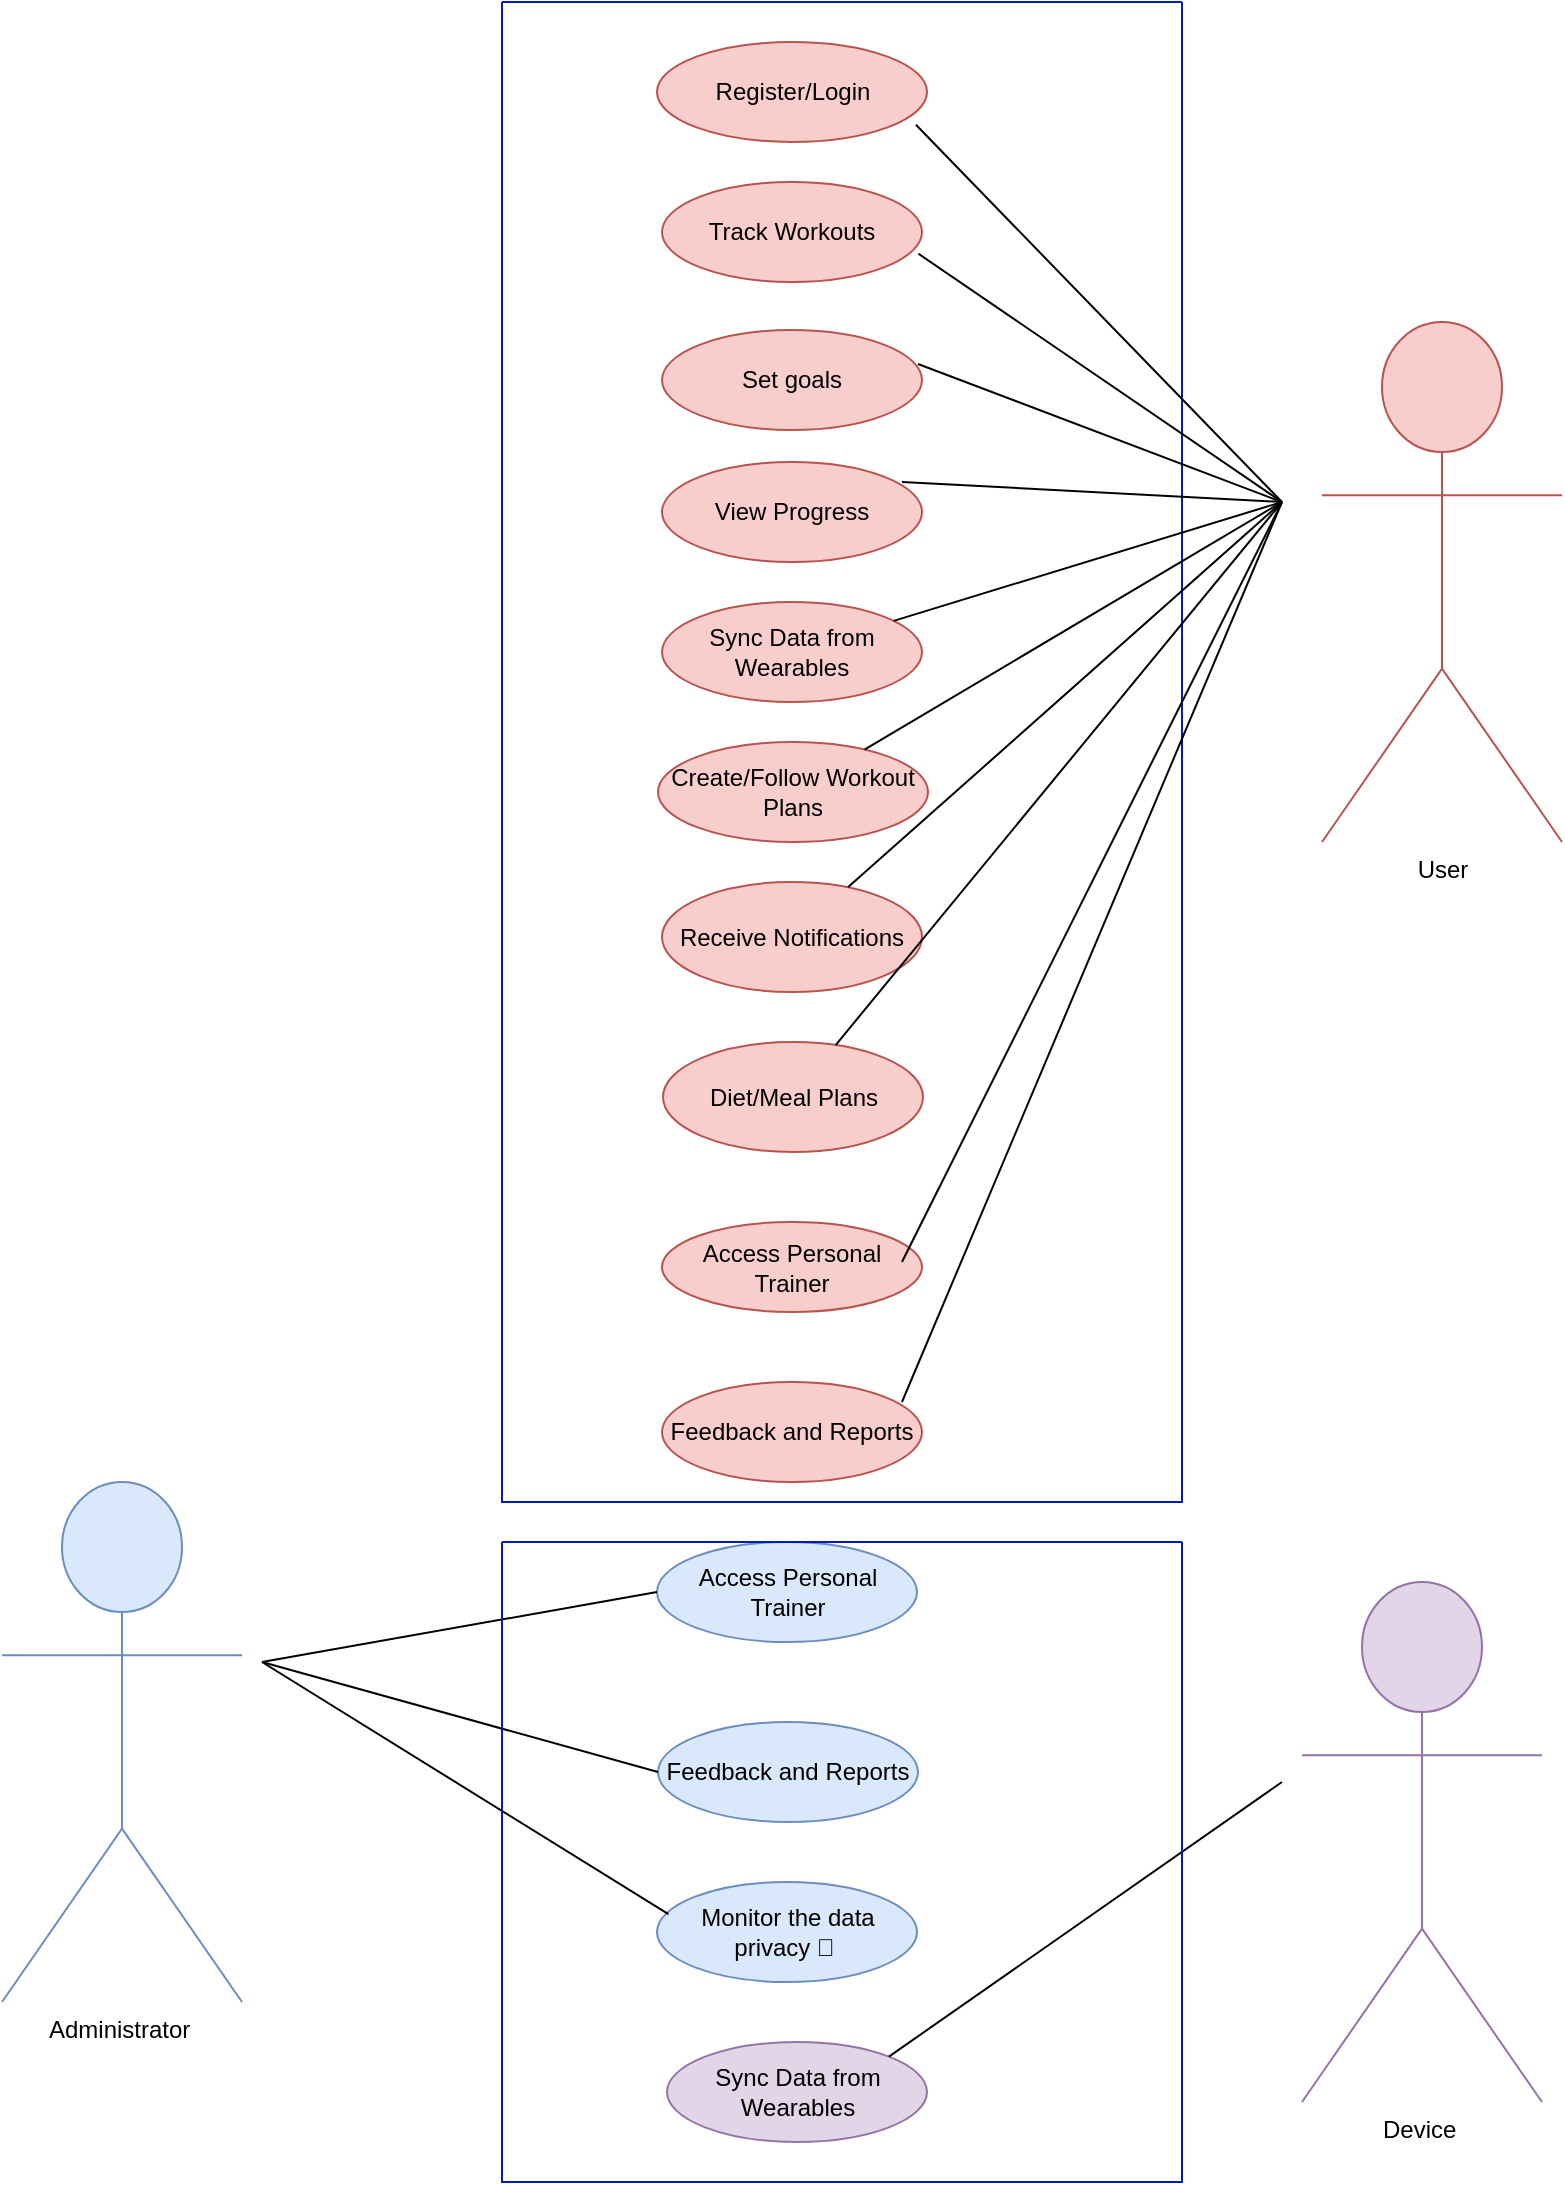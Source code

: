 <mxfile version="24.7.17" pages="2">
  <diagram name="Page-1" id="DCNtxTeog5cygdIcJVZW">
    <mxGraphModel dx="1222" dy="628" grid="1" gridSize="10" guides="1" tooltips="1" connect="1" arrows="1" fold="1" page="1" pageScale="1" pageWidth="850" pageHeight="1100" math="0" shadow="0">
      <root>
        <mxCell id="0" />
        <mxCell id="1" parent="0" />
        <mxCell id="I_56bxetgjxXbQlA3_zJ-5" value="" style="swimlane;startSize=0;fillColor=#0050ef;fontColor=#ffffff;strokeColor=#001DBC;" parent="1" vertex="1">
          <mxGeometry x="280" y="10" width="340" height="750" as="geometry" />
        </mxCell>
        <mxCell id="I_56bxetgjxXbQlA3_zJ-7" value="Register&lt;span class=&quot;hljs-operator&quot;&gt;/&lt;/span&gt;Login" style="ellipse;whiteSpace=wrap;html=1;fillColor=#f8cecc;strokeColor=#b85450;" parent="I_56bxetgjxXbQlA3_zJ-5" vertex="1">
          <mxGeometry x="77.5" y="20" width="135" height="50" as="geometry" />
        </mxCell>
        <mxCell id="I_56bxetgjxXbQlA3_zJ-8" value="Track Workouts" style="ellipse;whiteSpace=wrap;html=1;fillColor=#f8cecc;strokeColor=#b85450;" parent="I_56bxetgjxXbQlA3_zJ-5" vertex="1">
          <mxGeometry x="80" y="90" width="130" height="50" as="geometry" />
        </mxCell>
        <mxCell id="I_56bxetgjxXbQlA3_zJ-9" value=" Set goals" style="ellipse;whiteSpace=wrap;html=1;fillColor=#f8cecc;strokeColor=#b85450;" parent="I_56bxetgjxXbQlA3_zJ-5" vertex="1">
          <mxGeometry x="80" y="164" width="130" height="50" as="geometry" />
        </mxCell>
        <mxCell id="I_56bxetgjxXbQlA3_zJ-10" value="&lt;span class=&quot;hljs-keyword&quot;&gt;View&lt;/span&gt; Progress" style="ellipse;whiteSpace=wrap;html=1;fillColor=#f8cecc;strokeColor=#b85450;" parent="I_56bxetgjxXbQlA3_zJ-5" vertex="1">
          <mxGeometry x="80" y="230" width="130" height="50" as="geometry" />
        </mxCell>
        <mxCell id="I_56bxetgjxXbQlA3_zJ-11" value="&lt;span class=&quot;hljs-keyword&quot;&gt;Create&lt;/span&gt;&lt;span class=&quot;hljs-operator&quot;&gt;/&lt;/span&gt;Follow Workout Plans" style="ellipse;whiteSpace=wrap;html=1;fillColor=#f8cecc;strokeColor=#b85450;" parent="I_56bxetgjxXbQlA3_zJ-5" vertex="1">
          <mxGeometry x="78" y="370" width="135" height="50" as="geometry" />
        </mxCell>
        <mxCell id="I_56bxetgjxXbQlA3_zJ-12" value="Receive Notifications" style="ellipse;whiteSpace=wrap;html=1;fillColor=#f8cecc;strokeColor=#b85450;" parent="I_56bxetgjxXbQlA3_zJ-5" vertex="1">
          <mxGeometry x="80" y="440" width="130" height="55" as="geometry" />
        </mxCell>
        <mxCell id="I_56bxetgjxXbQlA3_zJ-13" value="Diet&lt;span class=&quot;hljs-operator&quot;&gt;/&lt;/span&gt;Meal Plans" style="ellipse;whiteSpace=wrap;html=1;fillColor=#f8cecc;strokeColor=#b85450;" parent="I_56bxetgjxXbQlA3_zJ-5" vertex="1">
          <mxGeometry x="80.5" y="520" width="130" height="55" as="geometry" />
        </mxCell>
        <mxCell id="I_56bxetgjxXbQlA3_zJ-14" value="Access Personal Trainer" style="ellipse;whiteSpace=wrap;html=1;fillColor=#f8cecc;strokeColor=#b85450;" parent="I_56bxetgjxXbQlA3_zJ-5" vertex="1">
          <mxGeometry x="80" y="610" width="130" height="45" as="geometry" />
        </mxCell>
        <mxCell id="I_56bxetgjxXbQlA3_zJ-15" value="Feedback &lt;span class=&quot;hljs-keyword&quot;&gt;and&lt;/span&gt; Reports" style="ellipse;whiteSpace=wrap;html=1;fillColor=#f8cecc;strokeColor=#b85450;" parent="I_56bxetgjxXbQlA3_zJ-5" vertex="1">
          <mxGeometry x="80" y="690" width="130" height="50" as="geometry" />
        </mxCell>
        <mxCell id="I_56bxetgjxXbQlA3_zJ-16" value="Access Personal Trainer" style="ellipse;whiteSpace=wrap;html=1;fillColor=#dae8fc;strokeColor=#6c8ebf;" parent="I_56bxetgjxXbQlA3_zJ-5" vertex="1">
          <mxGeometry x="77.5" y="770" width="130" height="50" as="geometry" />
        </mxCell>
        <mxCell id="I_56bxetgjxXbQlA3_zJ-17" value="Feedback &lt;span class=&quot;hljs-keyword&quot;&gt;and&lt;/span&gt; Reports" style="ellipse;whiteSpace=wrap;html=1;fillColor=#dae8fc;strokeColor=#6c8ebf;" parent="I_56bxetgjxXbQlA3_zJ-5" vertex="1">
          <mxGeometry x="78" y="860" width="130" height="50" as="geometry" />
        </mxCell>
        <mxCell id="I_56bxetgjxXbQlA3_zJ-18" value="Monitor the data privacy 🔏&amp;nbsp;" style="ellipse;whiteSpace=wrap;html=1;fillColor=#dae8fc;strokeColor=#6c8ebf;" parent="I_56bxetgjxXbQlA3_zJ-5" vertex="1">
          <mxGeometry x="77.5" y="940" width="130" height="50" as="geometry" />
        </mxCell>
        <mxCell id="I_56bxetgjxXbQlA3_zJ-32" value="Sync Data &lt;span class=&quot;hljs-keyword&quot;&gt;from&lt;/span&gt; Wearables" style="ellipse;whiteSpace=wrap;html=1;fillColor=#f8cecc;strokeColor=#b85450;" parent="I_56bxetgjxXbQlA3_zJ-5" vertex="1">
          <mxGeometry x="80" y="300" width="130" height="50" as="geometry" />
        </mxCell>
        <mxCell id="I_56bxetgjxXbQlA3_zJ-33" value="Sync Data &lt;span class=&quot;hljs-keyword&quot;&gt;from&lt;/span&gt; Wearables" style="ellipse;whiteSpace=wrap;html=1;fillColor=#e1d5e7;strokeColor=#9673a6;" parent="I_56bxetgjxXbQlA3_zJ-5" vertex="1">
          <mxGeometry x="82.5" y="1020" width="130" height="50" as="geometry" />
        </mxCell>
        <mxCell id="I_56bxetgjxXbQlA3_zJ-40" value="" style="endArrow=none;html=1;rounded=0;exitX=0.986;exitY=0.717;exitDx=0;exitDy=0;exitPerimeter=0;" parent="I_56bxetgjxXbQlA3_zJ-5" source="I_56bxetgjxXbQlA3_zJ-8" edge="1">
          <mxGeometry relative="1" as="geometry">
            <mxPoint x="200" y="100" as="sourcePoint" />
            <mxPoint x="390" y="250" as="targetPoint" />
          </mxGeometry>
        </mxCell>
        <mxCell id="I_56bxetgjxXbQlA3_zJ-41" value="" style="endArrow=none;html=1;rounded=0;exitX=0.959;exitY=0.828;exitDx=0;exitDy=0;exitPerimeter=0;" parent="I_56bxetgjxXbQlA3_zJ-5" edge="1">
          <mxGeometry relative="1" as="geometry">
            <mxPoint x="208" y="181" as="sourcePoint" />
            <mxPoint x="390" y="250" as="targetPoint" />
          </mxGeometry>
        </mxCell>
        <mxCell id="I_56bxetgjxXbQlA3_zJ-42" value="" style="endArrow=none;html=1;rounded=0;exitX=0.959;exitY=0.828;exitDx=0;exitDy=0;exitPerimeter=0;" parent="I_56bxetgjxXbQlA3_zJ-5" edge="1">
          <mxGeometry relative="1" as="geometry">
            <mxPoint x="200" y="240" as="sourcePoint" />
            <mxPoint x="390" y="250" as="targetPoint" />
          </mxGeometry>
        </mxCell>
        <mxCell id="I_56bxetgjxXbQlA3_zJ-34" value="User" style="shape=umlActor;verticalLabelPosition=bottom;verticalAlign=top;html=1;fillColor=#f8cecc;strokeColor=#b85450;" parent="1" vertex="1">
          <mxGeometry x="690" y="170" width="120" height="260" as="geometry" />
        </mxCell>
        <mxCell id="I_56bxetgjxXbQlA3_zJ-35" value="Administrator&amp;nbsp;" style="shape=umlActor;verticalLabelPosition=bottom;verticalAlign=top;html=1;fillColor=#dae8fc;strokeColor=#6c8ebf;" parent="1" vertex="1">
          <mxGeometry x="30" y="750" width="120" height="260" as="geometry" />
        </mxCell>
        <mxCell id="I_56bxetgjxXbQlA3_zJ-36" value="Device&amp;nbsp;" style="shape=umlActor;verticalLabelPosition=bottom;verticalAlign=top;html=1;fillColor=#e1d5e7;strokeColor=#9673a6;" parent="1" vertex="1">
          <mxGeometry x="680" y="800" width="120" height="260" as="geometry" />
        </mxCell>
        <mxCell id="I_56bxetgjxXbQlA3_zJ-39" value="" style="endArrow=none;html=1;rounded=0;exitX=0.959;exitY=0.828;exitDx=0;exitDy=0;exitPerimeter=0;" parent="1" source="I_56bxetgjxXbQlA3_zJ-7" edge="1">
          <mxGeometry relative="1" as="geometry">
            <mxPoint x="460" y="260" as="sourcePoint" />
            <mxPoint x="670" y="260" as="targetPoint" />
          </mxGeometry>
        </mxCell>
        <mxCell id="I_56bxetgjxXbQlA3_zJ-43" value="" style="endArrow=none;html=1;rounded=0;" parent="1" source="I_56bxetgjxXbQlA3_zJ-32" edge="1">
          <mxGeometry relative="1" as="geometry">
            <mxPoint x="490" y="260" as="sourcePoint" />
            <mxPoint x="670" y="260" as="targetPoint" />
          </mxGeometry>
        </mxCell>
        <mxCell id="I_56bxetgjxXbQlA3_zJ-44" value="" style="endArrow=none;html=1;rounded=0;" parent="1" source="I_56bxetgjxXbQlA3_zJ-11" edge="1">
          <mxGeometry relative="1" as="geometry">
            <mxPoint x="486" y="329" as="sourcePoint" />
            <mxPoint x="670" y="260" as="targetPoint" />
          </mxGeometry>
        </mxCell>
        <mxCell id="I_56bxetgjxXbQlA3_zJ-45" value="" style="endArrow=none;html=1;rounded=0;" parent="1" source="I_56bxetgjxXbQlA3_zJ-12" edge="1">
          <mxGeometry relative="1" as="geometry">
            <mxPoint x="471" y="394" as="sourcePoint" />
            <mxPoint x="670" y="260" as="targetPoint" />
          </mxGeometry>
        </mxCell>
        <mxCell id="I_56bxetgjxXbQlA3_zJ-46" value="" style="endArrow=none;html=1;rounded=0;" parent="1" source="I_56bxetgjxXbQlA3_zJ-13" edge="1">
          <mxGeometry relative="1" as="geometry">
            <mxPoint x="463" y="463" as="sourcePoint" />
            <mxPoint x="670" y="260" as="targetPoint" />
          </mxGeometry>
        </mxCell>
        <mxCell id="I_56bxetgjxXbQlA3_zJ-47" value="" style="endArrow=none;html=1;rounded=0;exitX=0.923;exitY=0.444;exitDx=0;exitDy=0;exitPerimeter=0;" parent="1" source="I_56bxetgjxXbQlA3_zJ-14" edge="1">
          <mxGeometry relative="1" as="geometry">
            <mxPoint x="457" y="542" as="sourcePoint" />
            <mxPoint x="670" y="260" as="targetPoint" />
          </mxGeometry>
        </mxCell>
        <mxCell id="I_56bxetgjxXbQlA3_zJ-48" value="" style="endArrow=none;html=1;rounded=0;exitX=0.923;exitY=0.2;exitDx=0;exitDy=0;exitPerimeter=0;" parent="1" source="I_56bxetgjxXbQlA3_zJ-15" edge="1">
          <mxGeometry relative="1" as="geometry">
            <mxPoint x="490" y="650" as="sourcePoint" />
            <mxPoint x="670" y="260" as="targetPoint" />
          </mxGeometry>
        </mxCell>
        <mxCell id="I_56bxetgjxXbQlA3_zJ-50" value="" style="endArrow=none;html=1;rounded=0;entryX=0;entryY=0.5;entryDx=0;entryDy=0;" parent="1" target="I_56bxetgjxXbQlA3_zJ-17" edge="1">
          <mxGeometry relative="1" as="geometry">
            <mxPoint x="160" y="840" as="sourcePoint" />
            <mxPoint x="371" y="827" as="targetPoint" />
          </mxGeometry>
        </mxCell>
        <mxCell id="I_56bxetgjxXbQlA3_zJ-51" value="" style="endArrow=none;html=1;rounded=0;entryX=0.044;entryY=0.322;entryDx=0;entryDy=0;entryPerimeter=0;" parent="1" target="I_56bxetgjxXbQlA3_zJ-18" edge="1">
          <mxGeometry relative="1" as="geometry">
            <mxPoint x="160" y="840" as="sourcePoint" />
            <mxPoint x="368" y="905" as="targetPoint" />
          </mxGeometry>
        </mxCell>
        <mxCell id="I_56bxetgjxXbQlA3_zJ-52" value="" style="endArrow=none;html=1;rounded=0;exitX=1;exitY=0;exitDx=0;exitDy=0;" parent="1" source="I_56bxetgjxXbQlA3_zJ-33" edge="1">
          <mxGeometry relative="1" as="geometry">
            <mxPoint x="490" y="1010" as="sourcePoint" />
            <mxPoint x="670" y="900" as="targetPoint" />
          </mxGeometry>
        </mxCell>
        <mxCell id="I_56bxetgjxXbQlA3_zJ-54" value="" style="endArrow=none;html=1;rounded=0;entryX=0;entryY=0.5;entryDx=0;entryDy=0;" parent="1" target="I_56bxetgjxXbQlA3_zJ-16" edge="1">
          <mxGeometry relative="1" as="geometry">
            <mxPoint x="160" y="840" as="sourcePoint" />
            <mxPoint x="365" y="812" as="targetPoint" />
          </mxGeometry>
        </mxCell>
        <mxCell id="I_56bxetgjxXbQlA3_zJ-53" value="" style="swimlane;startSize=0;fillColor=#0050ef;fontColor=#ffffff;strokeColor=#001DBC;" parent="1" vertex="1">
          <mxGeometry x="280" y="780" width="340" height="320" as="geometry" />
        </mxCell>
      </root>
    </mxGraphModel>
  </diagram>
  <diagram id="Rdw4FS-wPVKZyguwjbSw" name="Page-2">
    <mxGraphModel dx="1222" dy="628" grid="1" gridSize="10" guides="1" tooltips="1" connect="1" arrows="1" fold="1" page="1" pageScale="1" pageWidth="850" pageHeight="1100" math="0" shadow="0">
      <root>
        <mxCell id="0" />
        <mxCell id="1" parent="0" />
      </root>
    </mxGraphModel>
  </diagram>
</mxfile>
